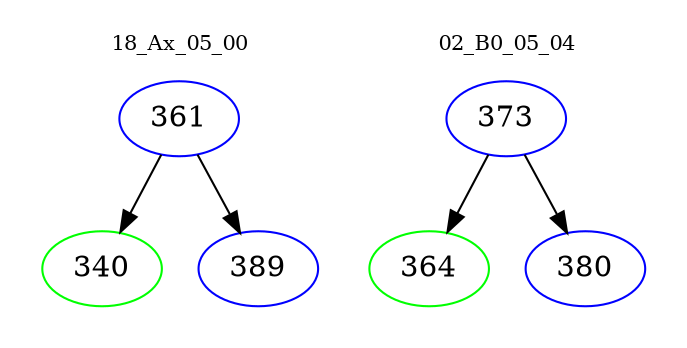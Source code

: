 digraph{
subgraph cluster_0 {
color = white
label = "18_Ax_05_00";
fontsize=10;
T0_361 [label="361", color="blue"]
T0_361 -> T0_340 [color="black"]
T0_340 [label="340", color="green"]
T0_361 -> T0_389 [color="black"]
T0_389 [label="389", color="blue"]
}
subgraph cluster_1 {
color = white
label = "02_B0_05_04";
fontsize=10;
T1_373 [label="373", color="blue"]
T1_373 -> T1_364 [color="black"]
T1_364 [label="364", color="green"]
T1_373 -> T1_380 [color="black"]
T1_380 [label="380", color="blue"]
}
}

